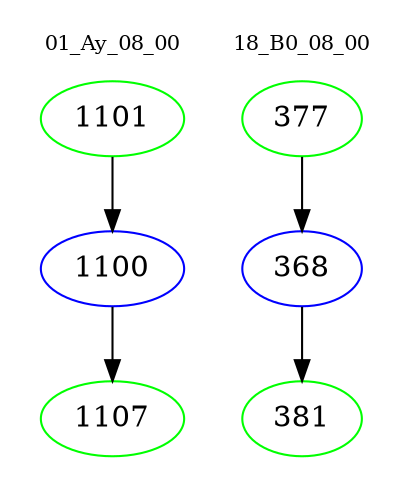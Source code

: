 digraph{
subgraph cluster_0 {
color = white
label = "01_Ay_08_00";
fontsize=10;
T0_1101 [label="1101", color="green"]
T0_1101 -> T0_1100 [color="black"]
T0_1100 [label="1100", color="blue"]
T0_1100 -> T0_1107 [color="black"]
T0_1107 [label="1107", color="green"]
}
subgraph cluster_1 {
color = white
label = "18_B0_08_00";
fontsize=10;
T1_377 [label="377", color="green"]
T1_377 -> T1_368 [color="black"]
T1_368 [label="368", color="blue"]
T1_368 -> T1_381 [color="black"]
T1_381 [label="381", color="green"]
}
}
